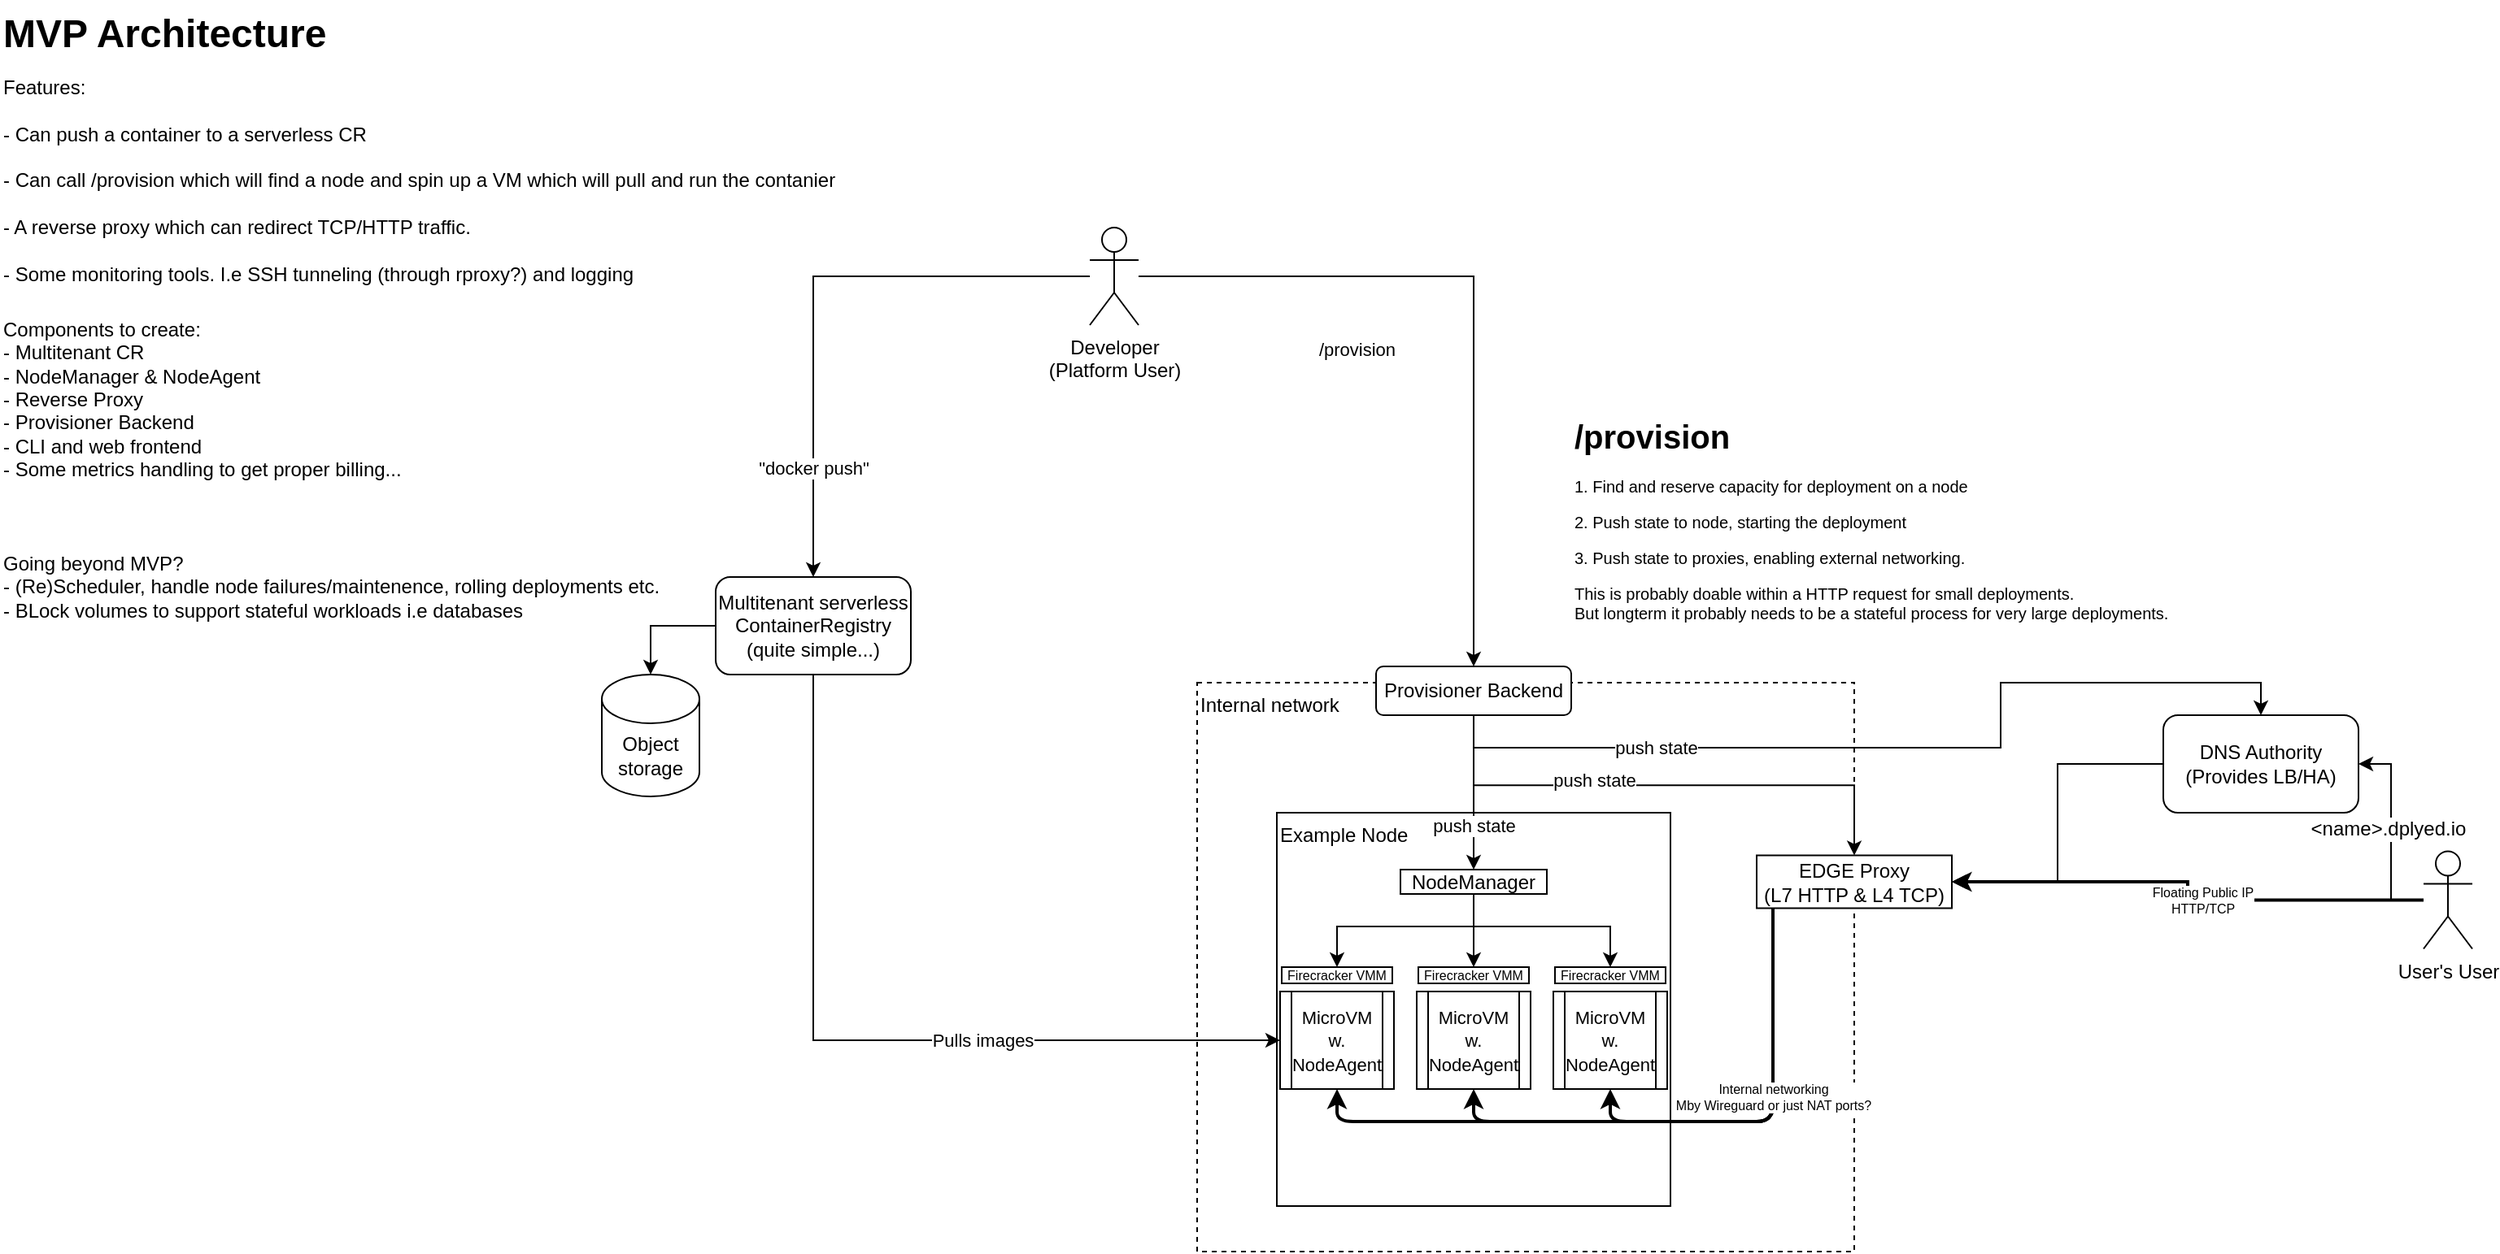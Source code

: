 <mxfile version="26.2.2">
  <diagram name="Page-1" id="5rqxuEU24Q9RjIC_nrNp">
    <mxGraphModel dx="2251" dy="941" grid="1" gridSize="10" guides="1" tooltips="1" connect="1" arrows="1" fold="1" page="1" pageScale="1" pageWidth="1550" pageHeight="1100" math="0" shadow="0">
      <root>
        <mxCell id="0" />
        <mxCell id="1" parent="0" />
        <mxCell id="XftDI_xavtV7cQK9SFd--62" value="Internal network&lt;div&gt;&lt;br/&gt;&lt;/div&gt;" style="rounded=0;whiteSpace=wrap;html=1;dashed=1;fillColor=none;align=left;verticalAlign=top;" parent="1" vertex="1">
          <mxGeometry x="736" y="420" width="404" height="350" as="geometry" />
        </mxCell>
        <mxCell id="XftDI_xavtV7cQK9SFd--26" value="Example Node" style="whiteSpace=wrap;html=1;aspect=fixed;verticalAlign=top;align=left;" parent="1" vertex="1">
          <mxGeometry x="785" y="500" width="242" height="242" as="geometry" />
        </mxCell>
        <mxCell id="XftDI_xavtV7cQK9SFd--37" style="edgeStyle=orthogonalEdgeStyle;rounded=0;orthogonalLoop=1;jettySize=auto;html=1;entryX=0.5;entryY=0;entryDx=0;entryDy=0;exitX=0.5;exitY=1;exitDx=0;exitDy=0;" parent="1" source="XftDI_xavtV7cQK9SFd--1" target="XftDI_xavtV7cQK9SFd--34" edge="1">
          <mxGeometry relative="1" as="geometry">
            <Array as="points">
              <mxPoint x="906" y="570" />
              <mxPoint x="990" y="570" />
            </Array>
          </mxGeometry>
        </mxCell>
        <mxCell id="XftDI_xavtV7cQK9SFd--38" style="edgeStyle=orthogonalEdgeStyle;rounded=0;orthogonalLoop=1;jettySize=auto;html=1;entryX=0.5;entryY=0;entryDx=0;entryDy=0;" parent="1" source="XftDI_xavtV7cQK9SFd--1" target="XftDI_xavtV7cQK9SFd--33" edge="1">
          <mxGeometry relative="1" as="geometry" />
        </mxCell>
        <mxCell id="XftDI_xavtV7cQK9SFd--39" style="edgeStyle=orthogonalEdgeStyle;rounded=0;orthogonalLoop=1;jettySize=auto;html=1;entryX=0.5;entryY=0;entryDx=0;entryDy=0;" parent="1" source="XftDI_xavtV7cQK9SFd--1" target="XftDI_xavtV7cQK9SFd--32" edge="1">
          <mxGeometry relative="1" as="geometry">
            <Array as="points">
              <mxPoint x="906" y="570" />
              <mxPoint x="822" y="570" />
            </Array>
          </mxGeometry>
        </mxCell>
        <mxCell id="XftDI_xavtV7cQK9SFd--1" value="NodeManager" style="rounded=0;whiteSpace=wrap;html=1;" parent="1" vertex="1">
          <mxGeometry x="861" y="535" width="90" height="15" as="geometry" />
        </mxCell>
        <mxCell id="XftDI_xavtV7cQK9SFd--11" style="edgeStyle=orthogonalEdgeStyle;rounded=0;orthogonalLoop=1;jettySize=auto;html=1;" parent="1" source="XftDI_xavtV7cQK9SFd--6" target="XftDI_xavtV7cQK9SFd--1" edge="1">
          <mxGeometry relative="1" as="geometry" />
        </mxCell>
        <mxCell id="XftDI_xavtV7cQK9SFd--12" value="push state" style="edgeLabel;html=1;align=center;verticalAlign=middle;resizable=0;points=[];" parent="XftDI_xavtV7cQK9SFd--11" vertex="1" connectable="0">
          <mxGeometry x="-0.165" y="2" relative="1" as="geometry">
            <mxPoint x="-2" y="28" as="offset" />
          </mxGeometry>
        </mxCell>
        <mxCell id="XftDI_xavtV7cQK9SFd--20" style="edgeStyle=orthogonalEdgeStyle;rounded=0;orthogonalLoop=1;jettySize=auto;html=1;exitX=0.5;exitY=1;exitDx=0;exitDy=0;" parent="1" source="XftDI_xavtV7cQK9SFd--6" target="XftDI_xavtV7cQK9SFd--17" edge="1">
          <mxGeometry relative="1" as="geometry" />
        </mxCell>
        <mxCell id="XftDI_xavtV7cQK9SFd--70" value="push state" style="edgeLabel;html=1;align=center;verticalAlign=middle;resizable=0;points=[];" parent="XftDI_xavtV7cQK9SFd--20" vertex="1" connectable="0">
          <mxGeometry x="-0.452" y="-3" relative="1" as="geometry">
            <mxPoint x="29" y="-6" as="offset" />
          </mxGeometry>
        </mxCell>
        <mxCell id="AdsSLZrIDyogifaCDy0S-5" style="edgeStyle=orthogonalEdgeStyle;rounded=0;orthogonalLoop=1;jettySize=auto;html=1;entryX=0.5;entryY=0;entryDx=0;entryDy=0;fontFamily=Helvetica;fontSize=12;fontColor=default;exitX=0.5;exitY=1;exitDx=0;exitDy=0;" parent="1" source="XftDI_xavtV7cQK9SFd--6" target="AdsSLZrIDyogifaCDy0S-1" edge="1">
          <mxGeometry relative="1" as="geometry">
            <Array as="points">
              <mxPoint x="906" y="460" />
              <mxPoint x="1230" y="460" />
              <mxPoint x="1230" y="420" />
              <mxPoint x="1390" y="420" />
            </Array>
          </mxGeometry>
        </mxCell>
        <mxCell id="6__6VmGAdkdRjpHTs191-1" value="push state" style="edgeLabel;html=1;align=center;verticalAlign=middle;resizable=0;points=[];" vertex="1" connectable="0" parent="AdsSLZrIDyogifaCDy0S-5">
          <mxGeometry x="-0.532" y="-4" relative="1" as="geometry">
            <mxPoint y="-4" as="offset" />
          </mxGeometry>
        </mxCell>
        <mxCell id="XftDI_xavtV7cQK9SFd--6" value="Provisioner Backend" style="rounded=1;whiteSpace=wrap;html=1;" parent="1" vertex="1">
          <mxGeometry x="846" y="410" width="120" height="30" as="geometry" />
        </mxCell>
        <mxCell id="XftDI_xavtV7cQK9SFd--15" style="edgeStyle=orthogonalEdgeStyle;rounded=0;orthogonalLoop=1;jettySize=auto;html=1;" parent="1" source="XftDI_xavtV7cQK9SFd--14" target="XftDI_xavtV7cQK9SFd--6" edge="1">
          <mxGeometry relative="1" as="geometry" />
        </mxCell>
        <mxCell id="XftDI_xavtV7cQK9SFd--16" value="/provision" style="edgeLabel;html=1;align=center;verticalAlign=middle;resizable=0;points=[];" parent="XftDI_xavtV7cQK9SFd--15" vertex="1" connectable="0">
          <mxGeometry x="0.138" y="-3" relative="1" as="geometry">
            <mxPoint x="-69" y="-3" as="offset" />
          </mxGeometry>
        </mxCell>
        <mxCell id="XftDI_xavtV7cQK9SFd--54" style="edgeStyle=orthogonalEdgeStyle;rounded=0;orthogonalLoop=1;jettySize=auto;html=1;" parent="1" source="XftDI_xavtV7cQK9SFd--14" target="XftDI_xavtV7cQK9SFd--53" edge="1">
          <mxGeometry relative="1" as="geometry" />
        </mxCell>
        <mxCell id="XftDI_xavtV7cQK9SFd--55" value="&quot;docker push&quot;" style="edgeLabel;html=1;align=center;verticalAlign=middle;resizable=0;points=[];" parent="XftDI_xavtV7cQK9SFd--54" vertex="1" connectable="0">
          <mxGeometry x="0.475" y="5" relative="1" as="geometry">
            <mxPoint x="-5" y="26" as="offset" />
          </mxGeometry>
        </mxCell>
        <mxCell id="XftDI_xavtV7cQK9SFd--14" value="Developer&lt;br&gt;(Platform User)" style="shape=umlActor;verticalLabelPosition=bottom;verticalAlign=top;html=1;outlineConnect=0;" parent="1" vertex="1">
          <mxGeometry x="670" y="140" width="30" height="60" as="geometry" />
        </mxCell>
        <mxCell id="XftDI_xavtV7cQK9SFd--41" style="edgeStyle=orthogonalEdgeStyle;rounded=1;orthogonalLoop=1;jettySize=auto;html=1;entryX=0.5;entryY=1;entryDx=0;entryDy=0;fontSize=11;strokeWidth=2;curved=0;" parent="1" source="XftDI_xavtV7cQK9SFd--17" target="XftDI_xavtV7cQK9SFd--27" edge="1">
          <mxGeometry relative="1" as="geometry">
            <Array as="points">
              <mxPoint x="1090" y="554" />
              <mxPoint x="1090" y="690" />
              <mxPoint x="990" y="690" />
            </Array>
          </mxGeometry>
        </mxCell>
        <mxCell id="XftDI_xavtV7cQK9SFd--43" style="edgeStyle=orthogonalEdgeStyle;rounded=1;orthogonalLoop=1;jettySize=auto;html=1;entryX=0.5;entryY=1;entryDx=0;entryDy=0;fontSize=11;strokeWidth=2;curved=0;" parent="1" source="XftDI_xavtV7cQK9SFd--17" target="XftDI_xavtV7cQK9SFd--29" edge="1">
          <mxGeometry relative="1" as="geometry">
            <Array as="points">
              <mxPoint x="1090" y="554" />
              <mxPoint x="1090" y="690" />
              <mxPoint x="906" y="690" />
            </Array>
          </mxGeometry>
        </mxCell>
        <mxCell id="XftDI_xavtV7cQK9SFd--44" style="edgeStyle=orthogonalEdgeStyle;rounded=1;orthogonalLoop=1;jettySize=auto;html=1;entryX=0.5;entryY=1;entryDx=0;entryDy=0;fontSize=11;strokeWidth=2;curved=0;" parent="1" source="XftDI_xavtV7cQK9SFd--17" target="XftDI_xavtV7cQK9SFd--28" edge="1">
          <mxGeometry relative="1" as="geometry">
            <Array as="points">
              <mxPoint x="1090" y="554" />
              <mxPoint x="1090" y="690" />
              <mxPoint x="822" y="690" />
            </Array>
          </mxGeometry>
        </mxCell>
        <mxCell id="XftDI_xavtV7cQK9SFd--50" value="Internal networking&lt;br&gt;Mby Wireguard or just NAT port&lt;span style=&quot;background-color: light-dark(#ffffff, var(--ge-dark-color, #121212)); color: light-dark(rgb(0, 0, 0), rgb(255, 255, 255));&quot;&gt;s?&lt;/span&gt;" style="edgeLabel;html=1;align=center;verticalAlign=middle;resizable=0;points=[];fontSize=8;" parent="XftDI_xavtV7cQK9SFd--44" vertex="1" connectable="0">
          <mxGeometry x="-0.507" y="2" relative="1" as="geometry">
            <mxPoint x="-2" y="12" as="offset" />
          </mxGeometry>
        </mxCell>
        <mxCell id="XftDI_xavtV7cQK9SFd--17" value="EDGE Proxy&lt;div&gt;(L7 HTTP &amp;amp; L4 TCP)&lt;/div&gt;" style="rounded=0;whiteSpace=wrap;html=1;" parent="1" vertex="1">
          <mxGeometry x="1080" y="526.25" width="120" height="32.5" as="geometry" />
        </mxCell>
        <mxCell id="XftDI_xavtV7cQK9SFd--25" style="edgeStyle=orthogonalEdgeStyle;rounded=0;orthogonalLoop=1;jettySize=auto;html=1;entryX=1;entryY=0.5;entryDx=0;entryDy=0;strokeWidth=2;" parent="1" source="XftDI_xavtV7cQK9SFd--24" target="XftDI_xavtV7cQK9SFd--17" edge="1">
          <mxGeometry relative="1" as="geometry" />
        </mxCell>
        <mxCell id="XftDI_xavtV7cQK9SFd--46" value="Floating Public IP&lt;br&gt;HTTP/TCP" style="edgeLabel;html=1;align=center;verticalAlign=middle;resizable=0;points=[];fontSize=8;" parent="XftDI_xavtV7cQK9SFd--25" vertex="1" connectable="0">
          <mxGeometry x="-0.291" y="2" relative="1" as="geometry">
            <mxPoint x="-29" y="-2" as="offset" />
          </mxGeometry>
        </mxCell>
        <mxCell id="AdsSLZrIDyogifaCDy0S-2" style="edgeStyle=orthogonalEdgeStyle;rounded=0;orthogonalLoop=1;jettySize=auto;html=1;entryX=1;entryY=0.5;entryDx=0;entryDy=0;fontFamily=Helvetica;fontSize=12;fontColor=default;" parent="1" source="XftDI_xavtV7cQK9SFd--24" target="AdsSLZrIDyogifaCDy0S-1" edge="1">
          <mxGeometry relative="1" as="geometry" />
        </mxCell>
        <mxCell id="AdsSLZrIDyogifaCDy0S-4" value="&amp;lt;name&amp;gt;.dplyed.io" style="edgeLabel;html=1;align=center;verticalAlign=middle;resizable=0;points=[];rounded=0;dashed=1;strokeColor=default;fontFamily=Helvetica;fontSize=12;fontColor=default;fillColor=none;" parent="AdsSLZrIDyogifaCDy0S-2" vertex="1" connectable="0">
          <mxGeometry x="0.198" y="2" relative="1" as="geometry">
            <mxPoint y="10" as="offset" />
          </mxGeometry>
        </mxCell>
        <mxCell id="XftDI_xavtV7cQK9SFd--24" value="User&#39;s User" style="shape=umlActor;verticalLabelPosition=bottom;verticalAlign=top;html=1;outlineConnect=0;" parent="1" vertex="1">
          <mxGeometry x="1490" y="523.75" width="30" height="60" as="geometry" />
        </mxCell>
        <mxCell id="XftDI_xavtV7cQK9SFd--27" value="&lt;span style=&quot;font-size: 11px;&quot;&gt;MicroVM&lt;/span&gt;&lt;br style=&quot;font-size: 11px;&quot;&gt;&lt;span style=&quot;font-size: 11px;&quot;&gt;w. NodeAgent&lt;/span&gt;" style="shape=process;whiteSpace=wrap;html=1;backgroundOutline=1;" parent="1" vertex="1">
          <mxGeometry x="955" y="610" width="70" height="60" as="geometry" />
        </mxCell>
        <mxCell id="XftDI_xavtV7cQK9SFd--28" value="&lt;font style=&quot;font-size: 11px;&quot;&gt;MicroVM&lt;br&gt;w. NodeAgent&lt;/font&gt;" style="shape=process;whiteSpace=wrap;html=1;backgroundOutline=1;" parent="1" vertex="1">
          <mxGeometry x="787" y="610" width="70" height="60" as="geometry" />
        </mxCell>
        <mxCell id="XftDI_xavtV7cQK9SFd--29" value="&lt;span style=&quot;font-size: 11px;&quot;&gt;MicroVM&lt;/span&gt;&lt;br style=&quot;font-size: 11px;&quot;&gt;&lt;span style=&quot;font-size: 11px;&quot;&gt;w. NodeAgent&lt;/span&gt;" style="shape=process;whiteSpace=wrap;html=1;backgroundOutline=1;" parent="1" vertex="1">
          <mxGeometry x="871" y="610" width="70" height="60" as="geometry" />
        </mxCell>
        <mxCell id="XftDI_xavtV7cQK9SFd--32" value="Firecracker VMM" style="rounded=0;whiteSpace=wrap;html=1;fontSize=8;" parent="1" vertex="1">
          <mxGeometry x="788" y="595" width="68" height="10" as="geometry" />
        </mxCell>
        <mxCell id="XftDI_xavtV7cQK9SFd--33" value="Firecracker VMM" style="rounded=0;whiteSpace=wrap;html=1;fontSize=8;" parent="1" vertex="1">
          <mxGeometry x="872" y="595" width="68" height="10" as="geometry" />
        </mxCell>
        <mxCell id="XftDI_xavtV7cQK9SFd--34" value="Firecracker VMM" style="rounded=0;whiteSpace=wrap;html=1;fontSize=8;" parent="1" vertex="1">
          <mxGeometry x="956" y="595" width="68" height="10" as="geometry" />
        </mxCell>
        <mxCell id="XftDI_xavtV7cQK9SFd--48" value="&lt;h1 style=&quot;margin-top: 0px;&quot;&gt;/provision&lt;/h1&gt;&lt;p&gt;1. Find and reserve capacity for deployment on a node&lt;/p&gt;&lt;p&gt;2. Push state to node, starting the deployment&lt;/p&gt;&lt;p&gt;&lt;span style=&quot;background-color: transparent; color: light-dark(rgb(0, 0, 0), rgb(255, 255, 255));&quot;&gt;3. Push state to proxies, enabling external networking.&lt;/span&gt;&lt;/p&gt;&lt;p&gt;&lt;span style=&quot;background-color: transparent; color: light-dark(rgb(0, 0, 0), rgb(255, 255, 255));&quot;&gt;This is probably doable within a HTTP request for small deployments.&lt;br&gt;But longterm it probably needs to be a stateful process for very large deployments.&lt;/span&gt;&lt;/p&gt;" style="text;html=1;whiteSpace=wrap;overflow=hidden;rounded=0;fontSize=10;" parent="1" vertex="1">
          <mxGeometry x="966" y="250" width="369" height="150" as="geometry" />
        </mxCell>
        <mxCell id="XftDI_xavtV7cQK9SFd--56" style="edgeStyle=orthogonalEdgeStyle;rounded=0;orthogonalLoop=1;jettySize=auto;html=1;entryX=0;entryY=0.5;entryDx=0;entryDy=0;exitX=0.5;exitY=1;exitDx=0;exitDy=0;" parent="1" source="XftDI_xavtV7cQK9SFd--53" target="XftDI_xavtV7cQK9SFd--28" edge="1">
          <mxGeometry relative="1" as="geometry" />
        </mxCell>
        <mxCell id="XftDI_xavtV7cQK9SFd--59" value="Pulls images" style="edgeLabel;html=1;align=center;verticalAlign=middle;resizable=0;points=[];" parent="XftDI_xavtV7cQK9SFd--56" vertex="1" connectable="0">
          <mxGeometry x="0.057" y="-5" relative="1" as="geometry">
            <mxPoint x="58" y="-5" as="offset" />
          </mxGeometry>
        </mxCell>
        <mxCell id="XftDI_xavtV7cQK9SFd--53" value="Multitenant serverless&lt;br&gt;ContainerRegistry&lt;br&gt;(quite simple...)" style="rounded=1;whiteSpace=wrap;html=1;" parent="1" vertex="1">
          <mxGeometry x="440" y="355" width="120" height="60" as="geometry" />
        </mxCell>
        <mxCell id="XftDI_xavtV7cQK9SFd--60" value="&lt;h1 style=&quot;margin-top: 0px;&quot;&gt;&lt;span style=&quot;background-color: transparent; color: light-dark(rgb(0, 0, 0), rgb(255, 255, 255));&quot;&gt;MVP Architecture&lt;br&gt;&lt;span style=&quot;font-size: 12px; font-weight: 400;&quot;&gt;Features:&lt;br&gt;- Can push a container to a serverless CR&lt;br&gt;&lt;/span&gt;&lt;/span&gt;&lt;span style=&quot;font-size: 12px; font-weight: 400; background-color: transparent; color: light-dark(rgb(0, 0, 0), rgb(255, 255, 255));&quot;&gt;- Can call /provision which will find a node and spin up a VM which will pull and run the contanier&lt;br&gt;&lt;/span&gt;&lt;span style=&quot;font-size: 12px; font-weight: 400; background-color: transparent; color: light-dark(rgb(0, 0, 0), rgb(255, 255, 255));&quot;&gt;- A reverse proxy which can redirect TCP/HTTP traffic.&lt;br&gt;- Some monitoring tools. I.e SSH tunneling (through rproxy?) and logging&lt;/span&gt;&lt;/h1&gt;&lt;div&gt;&lt;span style=&quot;font-size: 12px; font-weight: 400; background-color: transparent; color: light-dark(rgb(0, 0, 0), rgb(255, 255, 255));&quot;&gt;Components to create:&lt;br&gt;- Multitenant CR&lt;/span&gt;&lt;/div&gt;&lt;div&gt;&lt;span style=&quot;font-size: 12px; font-weight: 400; background-color: transparent; color: light-dark(rgb(0, 0, 0), rgb(255, 255, 255));&quot;&gt;- NodeManager &amp;amp; NodeAgent&lt;br&gt;&lt;/span&gt;&lt;/div&gt;&lt;div&gt;&lt;span style=&quot;font-size: 12px; font-weight: 400; background-color: transparent; color: light-dark(rgb(0, 0, 0), rgb(255, 255, 255));&quot;&gt;- Reverse Proxy&lt;/span&gt;&lt;/div&gt;&lt;div&gt;&lt;span style=&quot;font-size: 12px; font-weight: 400; background-color: transparent; color: light-dark(rgb(0, 0, 0), rgb(255, 255, 255));&quot;&gt;- Provisioner Backend&lt;/span&gt;&lt;/div&gt;&lt;div&gt;&lt;span style=&quot;font-size: 12px; font-weight: 400; background-color: transparent; color: light-dark(rgb(0, 0, 0), rgb(255, 255, 255));&quot;&gt;- CLI and web frontend&lt;/span&gt;&lt;/div&gt;&lt;div&gt;&lt;span style=&quot;font-size: 12px; font-weight: 400; background-color: transparent; color: light-dark(rgb(0, 0, 0), rgb(255, 255, 255));&quot;&gt;- Some metrics handling to get proper billing...&lt;/span&gt;&lt;/div&gt;&lt;div&gt;&lt;span style=&quot;font-size: 12px; font-weight: 400; background-color: transparent; color: light-dark(rgb(0, 0, 0), rgb(255, 255, 255));&quot;&gt;&lt;br&gt;&lt;/span&gt;&lt;/div&gt;&lt;div&gt;&lt;span style=&quot;font-size: 12px; font-weight: 400; background-color: transparent; color: light-dark(rgb(0, 0, 0), rgb(255, 255, 255));&quot;&gt;&lt;br&gt;&lt;/span&gt;&lt;/div&gt;&lt;div&gt;&lt;span style=&quot;font-size: 12px; font-weight: 400; background-color: transparent; color: light-dark(rgb(0, 0, 0), rgb(255, 255, 255));&quot;&gt;&lt;br&gt;&lt;/span&gt;&lt;/div&gt;&lt;div&gt;&lt;span style=&quot;font-size: 12px; font-weight: 400; background-color: transparent; color: light-dark(rgb(0, 0, 0), rgb(255, 255, 255));&quot;&gt;Going beyond MVP?&lt;br&gt;- (Re)Scheduler, handle node failures/maintenence, rolling deployments etc.&lt;br&gt;- BLock volumes to support stateful workloads i.e databases&lt;br&gt;- Cronjobs?&lt;/span&gt;&lt;/div&gt;&lt;div&gt;- Managed DNS&lt;/div&gt;&lt;div&gt;&lt;span style=&quot;font-size: 12px; font-weight: 400; background-color: transparent; color: light-dark(rgb(0, 0, 0), rgb(255, 255, 255));&quot;&gt;&lt;br&gt;&lt;br&gt;&lt;/span&gt;&lt;/div&gt;" style="text;html=1;whiteSpace=wrap;overflow=hidden;rounded=0;" parent="1" vertex="1">
          <mxGeometry width="530" height="380" as="geometry" />
        </mxCell>
        <mxCell id="XftDI_xavtV7cQK9SFd--65" value="Object storage" style="shape=cylinder3;whiteSpace=wrap;html=1;boundedLbl=1;backgroundOutline=1;size=15;" parent="1" vertex="1">
          <mxGeometry x="370" y="415" width="60" height="75" as="geometry" />
        </mxCell>
        <mxCell id="XftDI_xavtV7cQK9SFd--68" style="edgeStyle=orthogonalEdgeStyle;rounded=0;orthogonalLoop=1;jettySize=auto;html=1;entryX=0.5;entryY=0;entryDx=0;entryDy=0;entryPerimeter=0;" parent="1" source="XftDI_xavtV7cQK9SFd--53" target="XftDI_xavtV7cQK9SFd--65" edge="1">
          <mxGeometry relative="1" as="geometry">
            <mxPoint x="380.0" y="395" as="targetPoint" />
          </mxGeometry>
        </mxCell>
        <mxCell id="AdsSLZrIDyogifaCDy0S-3" style="edgeStyle=orthogonalEdgeStyle;rounded=0;orthogonalLoop=1;jettySize=auto;html=1;entryX=1;entryY=0.5;entryDx=0;entryDy=0;fontFamily=Helvetica;fontSize=12;fontColor=default;" parent="1" source="AdsSLZrIDyogifaCDy0S-1" target="XftDI_xavtV7cQK9SFd--17" edge="1">
          <mxGeometry relative="1" as="geometry" />
        </mxCell>
        <mxCell id="AdsSLZrIDyogifaCDy0S-1" value="DNS Authority&lt;br&gt;(Provides&amp;nbsp;&lt;span style=&quot;background-color: transparent; color: light-dark(rgb(0, 0, 0), rgb(255, 255, 255));&quot;&gt;LB/HA)&lt;/span&gt;" style="rounded=1;whiteSpace=wrap;html=1;strokeColor=default;align=center;verticalAlign=middle;fontFamily=Helvetica;fontSize=12;fontColor=default;fillColor=none;" parent="1" vertex="1">
          <mxGeometry x="1330" y="440" width="120" height="60" as="geometry" />
        </mxCell>
      </root>
    </mxGraphModel>
  </diagram>
</mxfile>
